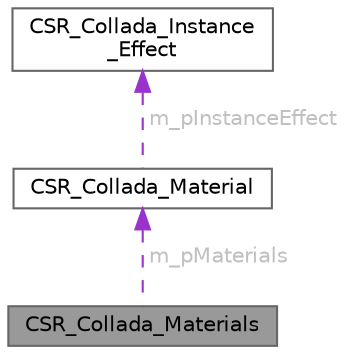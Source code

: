 digraph "CSR_Collada_Materials"
{
 // LATEX_PDF_SIZE
  bgcolor="transparent";
  edge [fontname=Helvetica,fontsize=10,labelfontname=Helvetica,labelfontsize=10];
  node [fontname=Helvetica,fontsize=10,shape=box,height=0.2,width=0.4];
  Node1 [id="Node000001",label="CSR_Collada_Materials",height=0.2,width=0.4,color="gray40", fillcolor="grey60", style="filled", fontcolor="black",tooltip=" "];
  Node2 -> Node1 [id="edge1_Node000001_Node000002",dir="back",color="darkorchid3",style="dashed",tooltip=" ",label=" m_pMaterials",fontcolor="grey" ];
  Node2 [id="Node000002",label="CSR_Collada_Material",height=0.2,width=0.4,color="gray40", fillcolor="white", style="filled",URL="$struct_c_s_r___collada___material.html",tooltip=" "];
  Node3 -> Node2 [id="edge2_Node000002_Node000003",dir="back",color="darkorchid3",style="dashed",tooltip=" ",label=" m_pInstanceEffect",fontcolor="grey" ];
  Node3 [id="Node000003",label="CSR_Collada_Instance\l_Effect",height=0.2,width=0.4,color="gray40", fillcolor="white", style="filled",URL="$struct_c_s_r___collada___instance___effect.html",tooltip=" "];
}

